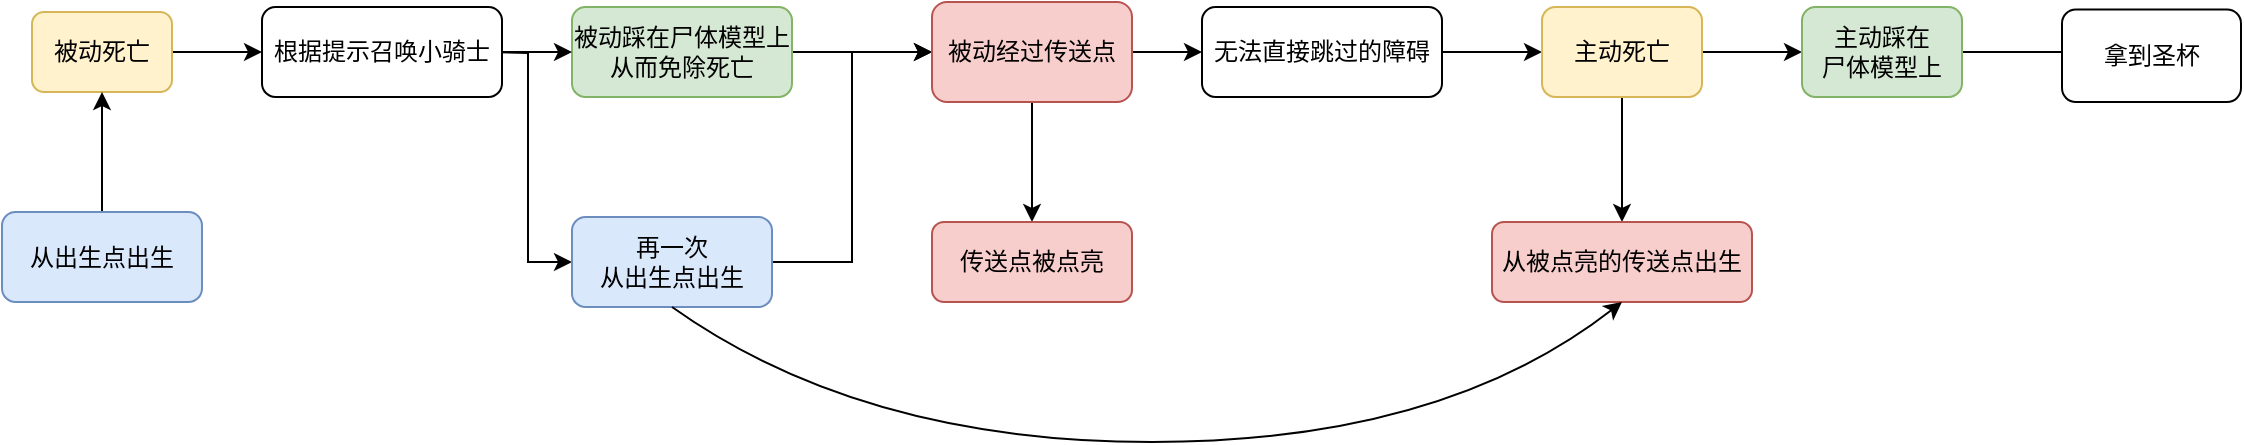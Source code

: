 <mxfile version="14.4.3" type="github">
  <diagram id="C5RBs43oDa-KdzZeNtuy" name="Page-1">
    <mxGraphModel dx="1221" dy="645" grid="1" gridSize="10" guides="1" tooltips="1" connect="1" arrows="1" fold="1" page="1" pageScale="1" pageWidth="827" pageHeight="1169" math="0" shadow="0">
      <root>
        <mxCell id="WIyWlLk6GJQsqaUBKTNV-0" />
        <mxCell id="WIyWlLk6GJQsqaUBKTNV-1" parent="WIyWlLk6GJQsqaUBKTNV-0" />
        <mxCell id="SISovmPEMsUxczhvT3vP-45" value="" style="edgeStyle=orthogonalEdgeStyle;rounded=0;orthogonalLoop=1;jettySize=auto;html=1;" edge="1" parent="WIyWlLk6GJQsqaUBKTNV-1" source="SISovmPEMsUxczhvT3vP-0" target="SISovmPEMsUxczhvT3vP-40">
          <mxGeometry relative="1" as="geometry" />
        </mxCell>
        <mxCell id="SISovmPEMsUxczhvT3vP-0" value="被动死亡" style="rounded=1;whiteSpace=wrap;html=1;fillColor=#fff2cc;strokeColor=#d6b656;" vertex="1" parent="WIyWlLk6GJQsqaUBKTNV-1">
          <mxGeometry x="235" y="285" width="70" height="40" as="geometry" />
        </mxCell>
        <mxCell id="SISovmPEMsUxczhvT3vP-13" style="edgeStyle=orthogonalEdgeStyle;rounded=0;orthogonalLoop=1;jettySize=auto;html=1;exitX=1;exitY=0.5;exitDx=0;exitDy=0;entryX=0;entryY=0.5;entryDx=0;entryDy=0;" edge="1" parent="WIyWlLk6GJQsqaUBKTNV-1" target="SISovmPEMsUxczhvT3vP-6">
          <mxGeometry relative="1" as="geometry">
            <mxPoint x="460" y="305" as="sourcePoint" />
          </mxGeometry>
        </mxCell>
        <mxCell id="SISovmPEMsUxczhvT3vP-15" style="edgeStyle=orthogonalEdgeStyle;rounded=0;orthogonalLoop=1;jettySize=auto;html=1;exitX=1;exitY=0.5;exitDx=0;exitDy=0;" edge="1" parent="WIyWlLk6GJQsqaUBKTNV-1" source="SISovmPEMsUxczhvT3vP-5" target="SISovmPEMsUxczhvT3vP-14">
          <mxGeometry relative="1" as="geometry" />
        </mxCell>
        <mxCell id="SISovmPEMsUxczhvT3vP-5" value="被动踩在尸体模型上&lt;br&gt;从而免除死亡" style="rounded=1;whiteSpace=wrap;html=1;fillColor=#d5e8d4;strokeColor=#82b366;" vertex="1" parent="WIyWlLk6GJQsqaUBKTNV-1">
          <mxGeometry x="505" y="282.5" width="110" height="45" as="geometry" />
        </mxCell>
        <mxCell id="SISovmPEMsUxczhvT3vP-18" style="edgeStyle=orthogonalEdgeStyle;rounded=0;orthogonalLoop=1;jettySize=auto;html=1;exitX=1;exitY=0.5;exitDx=0;exitDy=0;entryX=0;entryY=0.5;entryDx=0;entryDy=0;" edge="1" parent="WIyWlLk6GJQsqaUBKTNV-1" source="SISovmPEMsUxczhvT3vP-6" target="SISovmPEMsUxczhvT3vP-14">
          <mxGeometry relative="1" as="geometry" />
        </mxCell>
        <mxCell id="SISovmPEMsUxczhvT3vP-6" value="再一次&lt;br&gt;从出生点出生" style="rounded=1;whiteSpace=wrap;html=1;fillColor=#dae8fc;strokeColor=#6c8ebf;" vertex="1" parent="WIyWlLk6GJQsqaUBKTNV-1">
          <mxGeometry x="505" y="387.5" width="100" height="45" as="geometry" />
        </mxCell>
        <mxCell id="SISovmPEMsUxczhvT3vP-19" style="edgeStyle=orthogonalEdgeStyle;rounded=0;orthogonalLoop=1;jettySize=auto;html=1;exitX=0.5;exitY=1;exitDx=0;exitDy=0;" edge="1" parent="WIyWlLk6GJQsqaUBKTNV-1" source="SISovmPEMsUxczhvT3vP-14" target="SISovmPEMsUxczhvT3vP-20">
          <mxGeometry relative="1" as="geometry">
            <mxPoint x="735" y="380" as="targetPoint" />
          </mxGeometry>
        </mxCell>
        <mxCell id="SISovmPEMsUxczhvT3vP-23" style="edgeStyle=orthogonalEdgeStyle;rounded=0;orthogonalLoop=1;jettySize=auto;html=1;exitX=1;exitY=0.5;exitDx=0;exitDy=0;" edge="1" parent="WIyWlLk6GJQsqaUBKTNV-1" source="SISovmPEMsUxczhvT3vP-14" target="SISovmPEMsUxczhvT3vP-24">
          <mxGeometry relative="1" as="geometry">
            <mxPoint x="670" y="565" as="targetPoint" />
          </mxGeometry>
        </mxCell>
        <mxCell id="SISovmPEMsUxczhvT3vP-14" value="被动经过传送点" style="rounded=1;whiteSpace=wrap;html=1;fillColor=#f8cecc;strokeColor=#b85450;" vertex="1" parent="WIyWlLk6GJQsqaUBKTNV-1">
          <mxGeometry x="685" y="280" width="100" height="50" as="geometry" />
        </mxCell>
        <mxCell id="SISovmPEMsUxczhvT3vP-20" value="传送点被点亮" style="rounded=1;whiteSpace=wrap;html=1;fillColor=#f8cecc;strokeColor=#b85450;" vertex="1" parent="WIyWlLk6GJQsqaUBKTNV-1">
          <mxGeometry x="685" y="390" width="100" height="40" as="geometry" />
        </mxCell>
        <mxCell id="SISovmPEMsUxczhvT3vP-22" style="edgeStyle=orthogonalEdgeStyle;rounded=0;orthogonalLoop=1;jettySize=auto;html=1;exitX=0.5;exitY=0;exitDx=0;exitDy=0;entryX=0.5;entryY=1;entryDx=0;entryDy=0;" edge="1" parent="WIyWlLk6GJQsqaUBKTNV-1" source="SISovmPEMsUxczhvT3vP-21" target="SISovmPEMsUxczhvT3vP-0">
          <mxGeometry relative="1" as="geometry" />
        </mxCell>
        <mxCell id="SISovmPEMsUxczhvT3vP-21" value="从出生点出生" style="rounded=1;whiteSpace=wrap;html=1;fillColor=#dae8fc;strokeColor=#6c8ebf;" vertex="1" parent="WIyWlLk6GJQsqaUBKTNV-1">
          <mxGeometry x="220" y="385" width="100" height="45" as="geometry" />
        </mxCell>
        <mxCell id="SISovmPEMsUxczhvT3vP-27" style="edgeStyle=orthogonalEdgeStyle;rounded=0;orthogonalLoop=1;jettySize=auto;html=1;exitX=1;exitY=0.5;exitDx=0;exitDy=0;entryX=0;entryY=0.5;entryDx=0;entryDy=0;" edge="1" parent="WIyWlLk6GJQsqaUBKTNV-1" source="SISovmPEMsUxczhvT3vP-24" target="SISovmPEMsUxczhvT3vP-26">
          <mxGeometry relative="1" as="geometry" />
        </mxCell>
        <mxCell id="SISovmPEMsUxczhvT3vP-24" value="无法直接跳过的障碍" style="rounded=1;whiteSpace=wrap;html=1;" vertex="1" parent="WIyWlLk6GJQsqaUBKTNV-1">
          <mxGeometry x="820" y="282.5" width="120" height="45" as="geometry" />
        </mxCell>
        <mxCell id="SISovmPEMsUxczhvT3vP-29" style="edgeStyle=orthogonalEdgeStyle;rounded=0;orthogonalLoop=1;jettySize=auto;html=1;exitX=1;exitY=0.5;exitDx=0;exitDy=0;entryX=0;entryY=0.5;entryDx=0;entryDy=0;" edge="1" parent="WIyWlLk6GJQsqaUBKTNV-1" source="SISovmPEMsUxczhvT3vP-26" target="SISovmPEMsUxczhvT3vP-28">
          <mxGeometry relative="1" as="geometry" />
        </mxCell>
        <mxCell id="SISovmPEMsUxczhvT3vP-32" style="edgeStyle=orthogonalEdgeStyle;rounded=0;orthogonalLoop=1;jettySize=auto;html=1;exitX=0.5;exitY=1;exitDx=0;exitDy=0;" edge="1" parent="WIyWlLk6GJQsqaUBKTNV-1" source="SISovmPEMsUxczhvT3vP-26" target="SISovmPEMsUxczhvT3vP-33">
          <mxGeometry relative="1" as="geometry">
            <mxPoint x="1030" y="370" as="targetPoint" />
          </mxGeometry>
        </mxCell>
        <mxCell id="SISovmPEMsUxczhvT3vP-26" value="主动死亡" style="rounded=1;whiteSpace=wrap;html=1;fillColor=#fff2cc;strokeColor=#d6b656;" vertex="1" parent="WIyWlLk6GJQsqaUBKTNV-1">
          <mxGeometry x="990" y="282.5" width="80" height="45" as="geometry" />
        </mxCell>
        <mxCell id="SISovmPEMsUxczhvT3vP-30" style="edgeStyle=orthogonalEdgeStyle;rounded=0;orthogonalLoop=1;jettySize=auto;html=1;exitX=1;exitY=0.5;exitDx=0;exitDy=0;" edge="1" parent="WIyWlLk6GJQsqaUBKTNV-1" source="SISovmPEMsUxczhvT3vP-28">
          <mxGeometry relative="1" as="geometry">
            <mxPoint x="1260" y="305" as="targetPoint" />
          </mxGeometry>
        </mxCell>
        <mxCell id="SISovmPEMsUxczhvT3vP-28" value="主动踩在&lt;br&gt;尸体模型上" style="rounded=1;whiteSpace=wrap;html=1;fillColor=#d5e8d4;strokeColor=#82b366;" vertex="1" parent="WIyWlLk6GJQsqaUBKTNV-1">
          <mxGeometry x="1120" y="282.5" width="80" height="45" as="geometry" />
        </mxCell>
        <mxCell id="SISovmPEMsUxczhvT3vP-31" value="拿到圣杯" style="rounded=1;whiteSpace=wrap;html=1;" vertex="1" parent="WIyWlLk6GJQsqaUBKTNV-1">
          <mxGeometry x="1250" y="283.75" width="89.5" height="46.25" as="geometry" />
        </mxCell>
        <mxCell id="SISovmPEMsUxczhvT3vP-33" value="从被点亮的传送点出生" style="rounded=1;whiteSpace=wrap;html=1;fillColor=#f8cecc;strokeColor=#b85450;" vertex="1" parent="WIyWlLk6GJQsqaUBKTNV-1">
          <mxGeometry x="965" y="390" width="130" height="40" as="geometry" />
        </mxCell>
        <mxCell id="SISovmPEMsUxczhvT3vP-44" value="" style="edgeStyle=orthogonalEdgeStyle;rounded=0;orthogonalLoop=1;jettySize=auto;html=1;" edge="1" parent="WIyWlLk6GJQsqaUBKTNV-1" source="SISovmPEMsUxczhvT3vP-40" target="SISovmPEMsUxczhvT3vP-5">
          <mxGeometry relative="1" as="geometry" />
        </mxCell>
        <mxCell id="SISovmPEMsUxczhvT3vP-40" value="&lt;span&gt;根据提示召唤小骑士&lt;/span&gt;" style="rounded=1;whiteSpace=wrap;html=1;" vertex="1" parent="WIyWlLk6GJQsqaUBKTNV-1">
          <mxGeometry x="350" y="282.5" width="120" height="45" as="geometry" />
        </mxCell>
        <mxCell id="SISovmPEMsUxczhvT3vP-46" value="" style="curved=1;endArrow=classic;html=1;exitX=0.5;exitY=1;exitDx=0;exitDy=0;entryX=0.5;entryY=1;entryDx=0;entryDy=0;" edge="1" parent="WIyWlLk6GJQsqaUBKTNV-1" source="SISovmPEMsUxczhvT3vP-6" target="SISovmPEMsUxczhvT3vP-33">
          <mxGeometry width="50" height="50" relative="1" as="geometry">
            <mxPoint x="580" y="500" as="sourcePoint" />
            <mxPoint x="630" y="450" as="targetPoint" />
            <Array as="points">
              <mxPoint x="650" y="500" />
              <mxPoint x="940" y="500" />
            </Array>
          </mxGeometry>
        </mxCell>
      </root>
    </mxGraphModel>
  </diagram>
</mxfile>
